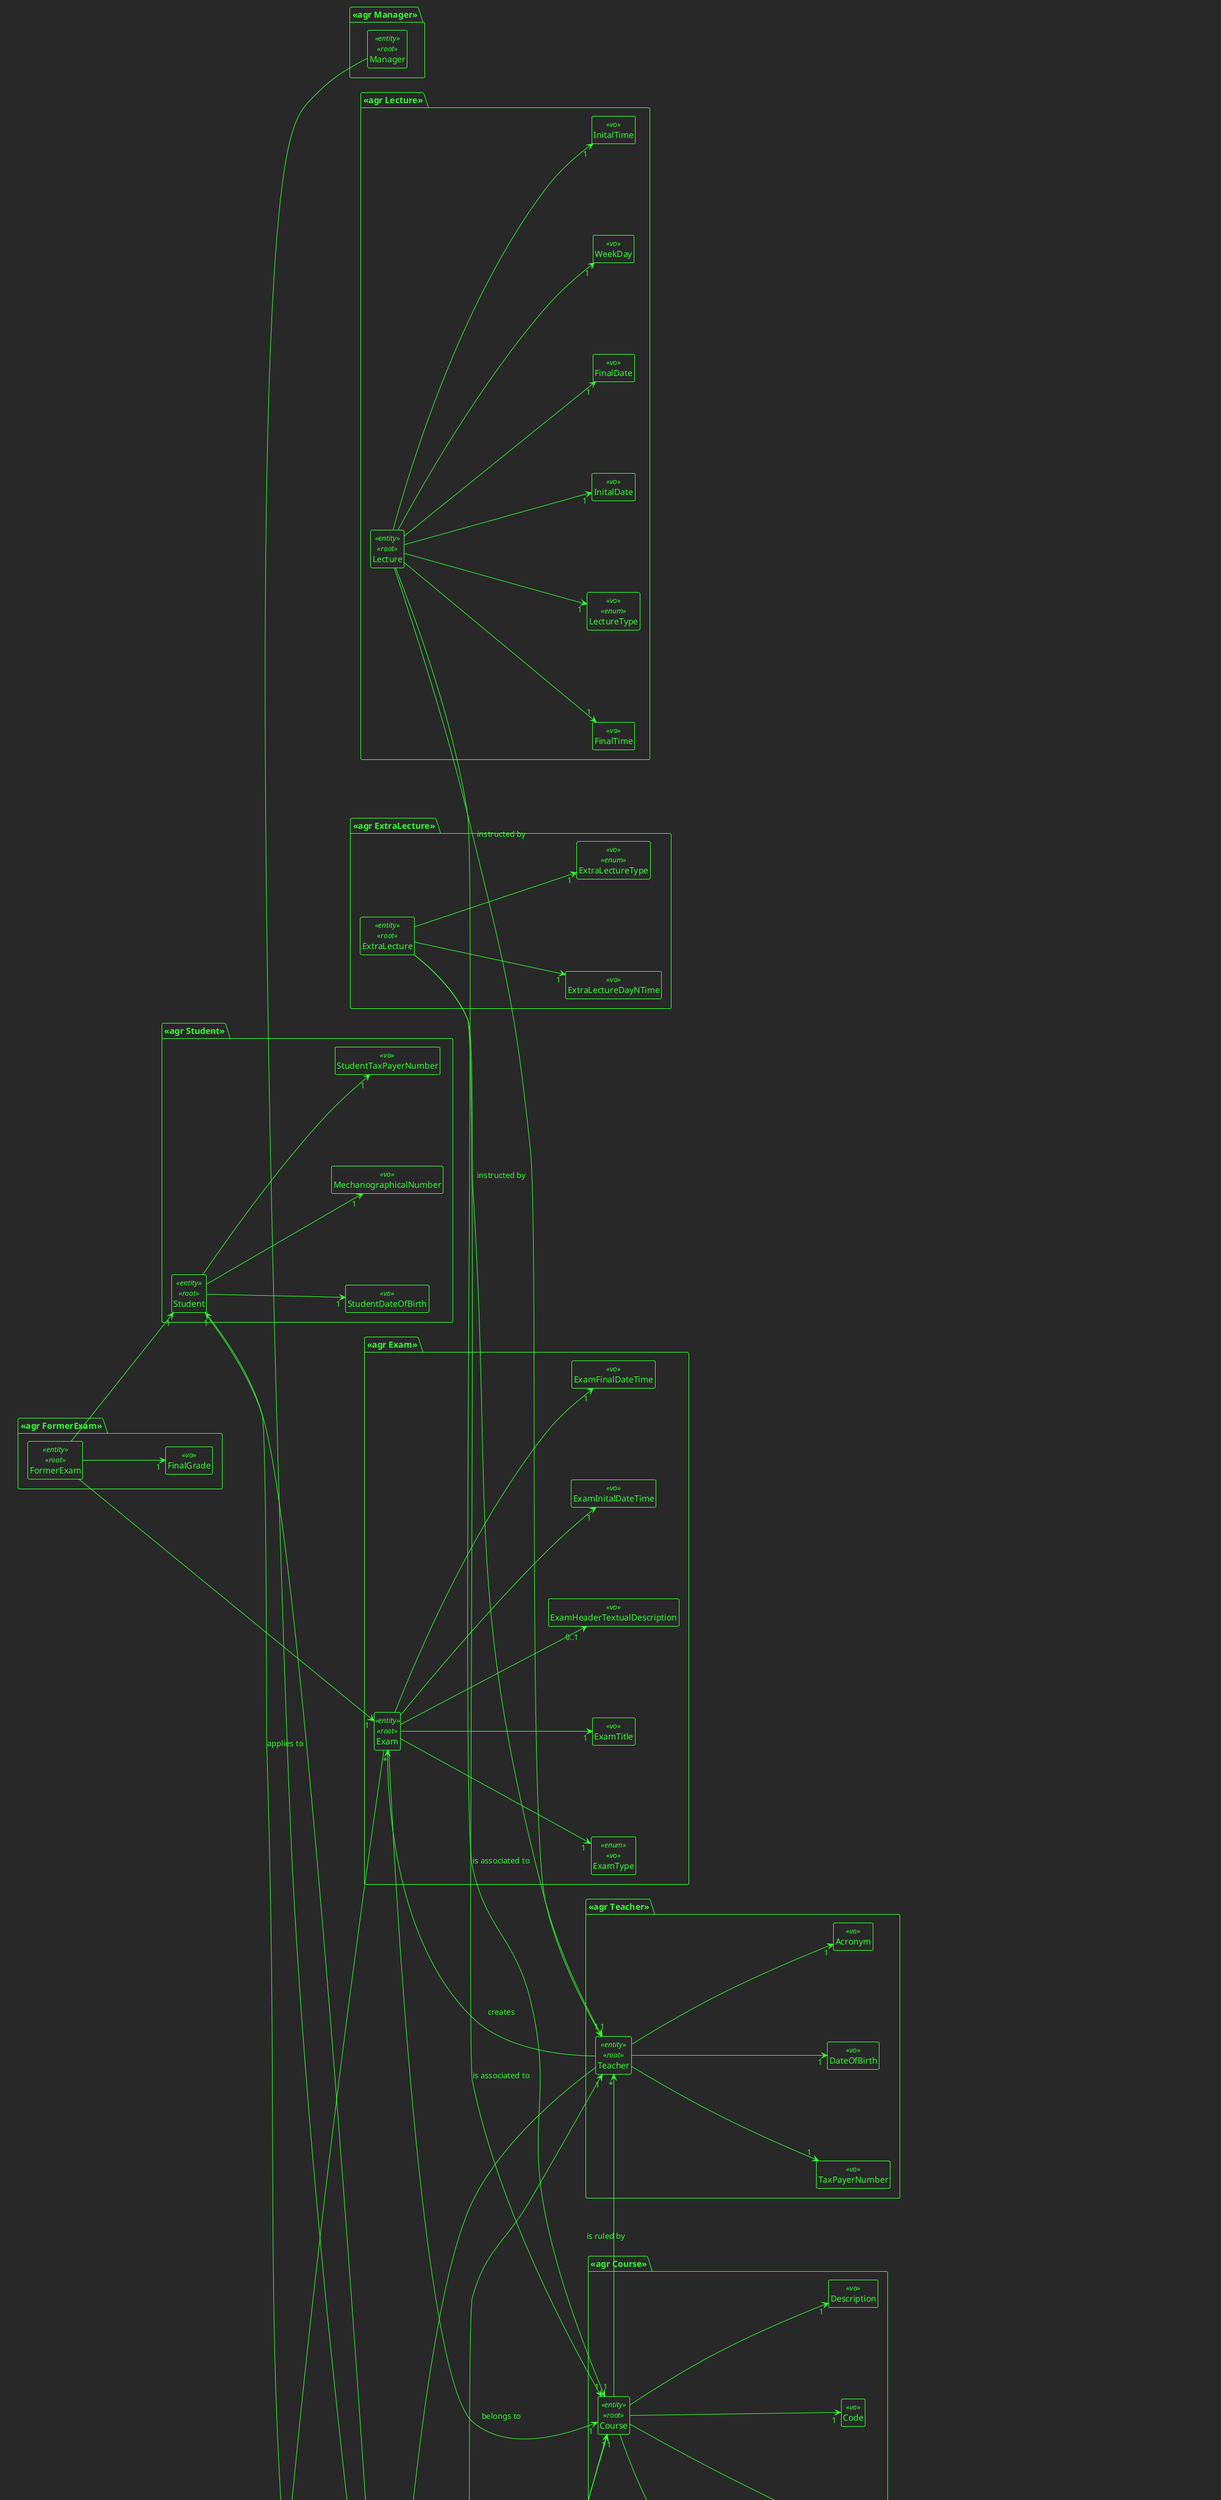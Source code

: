 @startuml DDD

!theme crt-green
skinparam nodesep 150
hide empty members
left to right direction

package "<<agr SystemUser>>"{
    class SystemUser<<entity>><<root>>{}
    class UserName<<vo>>{}
    class UserPassword<<vo>>{}

    SystemUser --> "1" UserName
    SystemUser --> "1" UserPassword
}

package "<<agr Manager>>"{

    class Manager<<entity>><<root>>{}
    SystemUser "1" <- Manager

}

package "<<agr Teacher>>"{

    class Teacher<<entity>><<root>>{}
    class Acronym<<vo>>{}
    class TaxPayerNumber<<vo>>{}
    class DateOfBirth<<vo>>{}

    SystemUser "1" <-- Teacher
    Teacher -down-> "1" Acronym
    Teacher --> "1" DateOfBirth
    Teacher --> "1" TaxPayerNumber
}

package "<<agr Course>>"{
    class Course<<entity>><<root>>{}
    class Code <<vo>>
    class Description<<vo>>{}
    class Title<<vo>>{}
    class State<<vo>><<enum>>{}

    Course  --> "1" State
    Course  -down-> "1" Title
    Course  -down-> "1" Description
    Course  -down-> "1" Code
    Course --> "*" Teacher : is ruled by


}

package "<<agr Exam>>"{
    class Exam  <<entity>><<root>> {}
    class ExamType <<enum>><<vo>>{}
    class ExamTitle <<vo>>{}
    class ExamHeaderTextualDescription <<vo>>{}
    class ExamInitalDateTime <<vo>> {}
    class ExamFinalDateTime <<vo>>{}

    Teacher --> "*" Exam : creates
    Exam --> "1" ExamTitle
    Exam --> "0..1" ExamHeaderTextualDescription
    Exam --> "1" Course : belongs to
    Exam --> "1" ExamType
    Exam --> "1" ExamInitalDateTime
    Exam --> "1" ExamFinalDateTime

}

package "<<agr ExamSection>>"{
    class ExamSection <<entity>><<root>> {}
    class ExamSectionTextualDescription <<vo>>{}

    ExamSection "*" <-- Exam
    ExamSection --> "0..1" ExamSectionTextualDescription
}

package "<<agr ExamQuestion>>"{
    class ExamQuestion <<entity>><<root>>{}
    class ExamQuestionStatement <<vo>>{}
    class ExamQuestionFeedback <<vo>>{}
    class ExamQuestionValue <<vo>>{}
    class ExamQuestionSolution<<vo>>{}
    class ExamQuestionType <<vo>><<enum>>{}

    ExamQuestion "*" <-- ExamSection
    ExamQuestion --> "1" ExamQuestionValue
    ExamQuestion --> "*" ExamQuestionFeedback
    ExamQuestion --> "*" ExamQuestionSolution
    ExamQuestion --> "1" ExamQuestionType
    ExamQuestion --> "1" ExamQuestionStatement

}

package "<<agr Lecture>>"{
    class Lecture<<entity>><<root>>{}
    class InitalDate<<vo>>{}
    class FinalDate<<vo>>{}
    class WeekDay<<vo>>{}
    class InitalTime<<vo>>{}
    class FinalTime<<vo>>{}
    class LectureType<<vo>><<enum>>{}

    Lecture --> "1" InitalDate
    Lecture --> "1" FinalDate
    Lecture --> "1" WeekDay
    Lecture --> "1" InitalTime
    Lecture --> "1" FinalTime
    Lecture --> "1" Course : is associated to
    Lecture --> "1" Teacher: instructed by
    Lecture --> "1" LectureType
}

package "<<agr ExtraLecture>>"{
    class ExtraLecture<<entity>><<root>>{}
    class ExtraLectureDayNTime<<vo>>{}
    class ExtraLectureType<<vo>><<enum>>{}

    ExtraLecture --> "1" ExtraLectureDayNTime
    ExtraLecture --> "1" Teacher : instructed by
    ExtraLecture --> "1" Course : is associated to
    ExtraLecture --> "1" ExtraLectureType
}

package "<<agr Meeting>>"{
    class Meeting<<entity>><<root>>{}
    class MeetingDuration<<vo>>{}
    class MeetingDateNTime<<vo>>{}
    class MeetingName<<vo>>{}
    class MeetingState<<vo>><<enum>>{}

    Meeting --> "1" MeetingDuration
    Meeting --> "1" MeetingDateNTime
    Meeting --> "1" MeetingName
    Meeting --> "1" MeetingState
    SystemUser "*" <---  Meeting : is participated by
}

package "<<agr MeetingParticipation>>"{
    class MeetingParticipation<<entity>><<root>>{}
    class MeetingParticipationState<<vo>>{}

    MeetingParticipation --> "*" SystemUser
    MeetingParticipation --> "*" Meeting
    MeetingParticipation --> "1" MeetingParticipationState
}

package "<<agr Student>>"{

    class Student<<entity>><<root>>{}
    class MechanographicalNumber<<vo>>{}
    class StudentTaxPayerNumber<<vo>>{}
    class StudentDateOfBirth<<vo>>{}

    Student --> "1" MechanographicalNumber
    Student --> "1" SystemUser
    'Student <-- "*" Lecture : participates
    Student --> "1" StudentDateOfBirth
    Student --> "1" StudentTaxPayerNumber
}

package "<<agr SharedBoard>>"{
    class SharedBoard<<entity>><<root>>{}
    class SharedBoardTitle<<vo>>{}
    class CreationTimestamp<<vo>>{}
    class SharedBoardState<<vo>><<enum>>{}

    SharedBoard --> "1" SharedBoardState
    SharedBoard --> "1" SharedBoardTitle
    SharedBoard --> "1" CreationTimestamp
}

package "<<agr PostIt>>"{
    class PostIt<<entity>><<root>>{}
    class PostItRow<<vo>>{}
    class PostItColumn<<vo>>{}
    class PostItContent<<vo>>{}

    PostIt --> "1" SharedBoard : belongs
    PostIt --> "1" PostItRow
    PostIt --> "1" PostItColumn
    PostIt --> "1" SystemUser
    PostIt --> "1" PostItContent
}

package "<<agr PostItModification>>"{
    class PostItModification<<entity>><<root>>{}
    class PostItOldRow<<vo>>{}
    class PostItOldColumn<<vo>>{}
    'class PostItNewRow<<vo>>{}
    'class PostItNewColumn<<vo>>{}
    class PostItOldContent<<vo>>{}
    'class PostItNewContent<<vo>>{}
    class PostItModificationDateTime<<vo>>{}

    PostItModification --> "1" PostIt
    PostItModification --> "1" PostItOldRow
    PostItModification --> "1" PostItOldColumn
    PostItModification --> "1" PostItOldContent
    PostItModification --> "1" PostItModificationDateTime

}

package "<<agr SharedBoardParticipation>>"{
    class SharedBoardParticipation<<entity>><<root>>{}
    class UserPermission<<vo>><<enum>>{}
    note top: This tells what permission the user contains in a specific SharedBoard
    class UserStatus <<vo>><<enum>>{}
    note right: This tells if the user is a guest or a participant

    SharedBoardParticipation --> UserPermission
    SharedBoardParticipation --> UserStatus
    SharedBoard "1" <-- SharedBoardParticipation
    SystemUser "1" <-- SharedBoardParticipation
}

package "<<agr FormerExam>>"{
    class FormerExam<<entity>><<root>>{}
    class FinalGrade<<vo>>{}

    FormerExam --> "1" FinalGrade
    FormerExam --> "1" Exam
    FormerExam --> "1" Student
}

package "<<agr CourseEnrollment>>"{
    class CourseEnrollment <<entity>><<root>>{}
    class StudentEnrollmentState <<vo>><<enum>>{}
    class CourseEnrollmentDate <<vo>>{}
    CourseEnrollment --> "1" Course : applied to
    CourseEnrollment --> "1" StudentEnrollmentState
    CourseEnrollment --> "1" CourseEnrollmentDate
    Student "1" <-- CourseEnrollment: applies to
}

package "<<agr TeamElement>>"{
    class TeamElement <<entity>><<root>>{}
    class AdhesionDate <<vo>>{}
    TeamElement --> "1" AdhesionDate
    TeamElement --> "1" Course
    TeamElement --> "1" Teacher
}
'               Events and Services Zone

'class ExamCreated<<event>>{
'}
'class ExamCreatedWatchdog<<service>>{
'}

'ExamCreatedWatchdog ..> ExamCreated : consumes
'Exam ..> ExamCreated : publishes
'FormerExam ..> ExamCreatedWatchdog : observes

hide circle
hide fields


@enduml